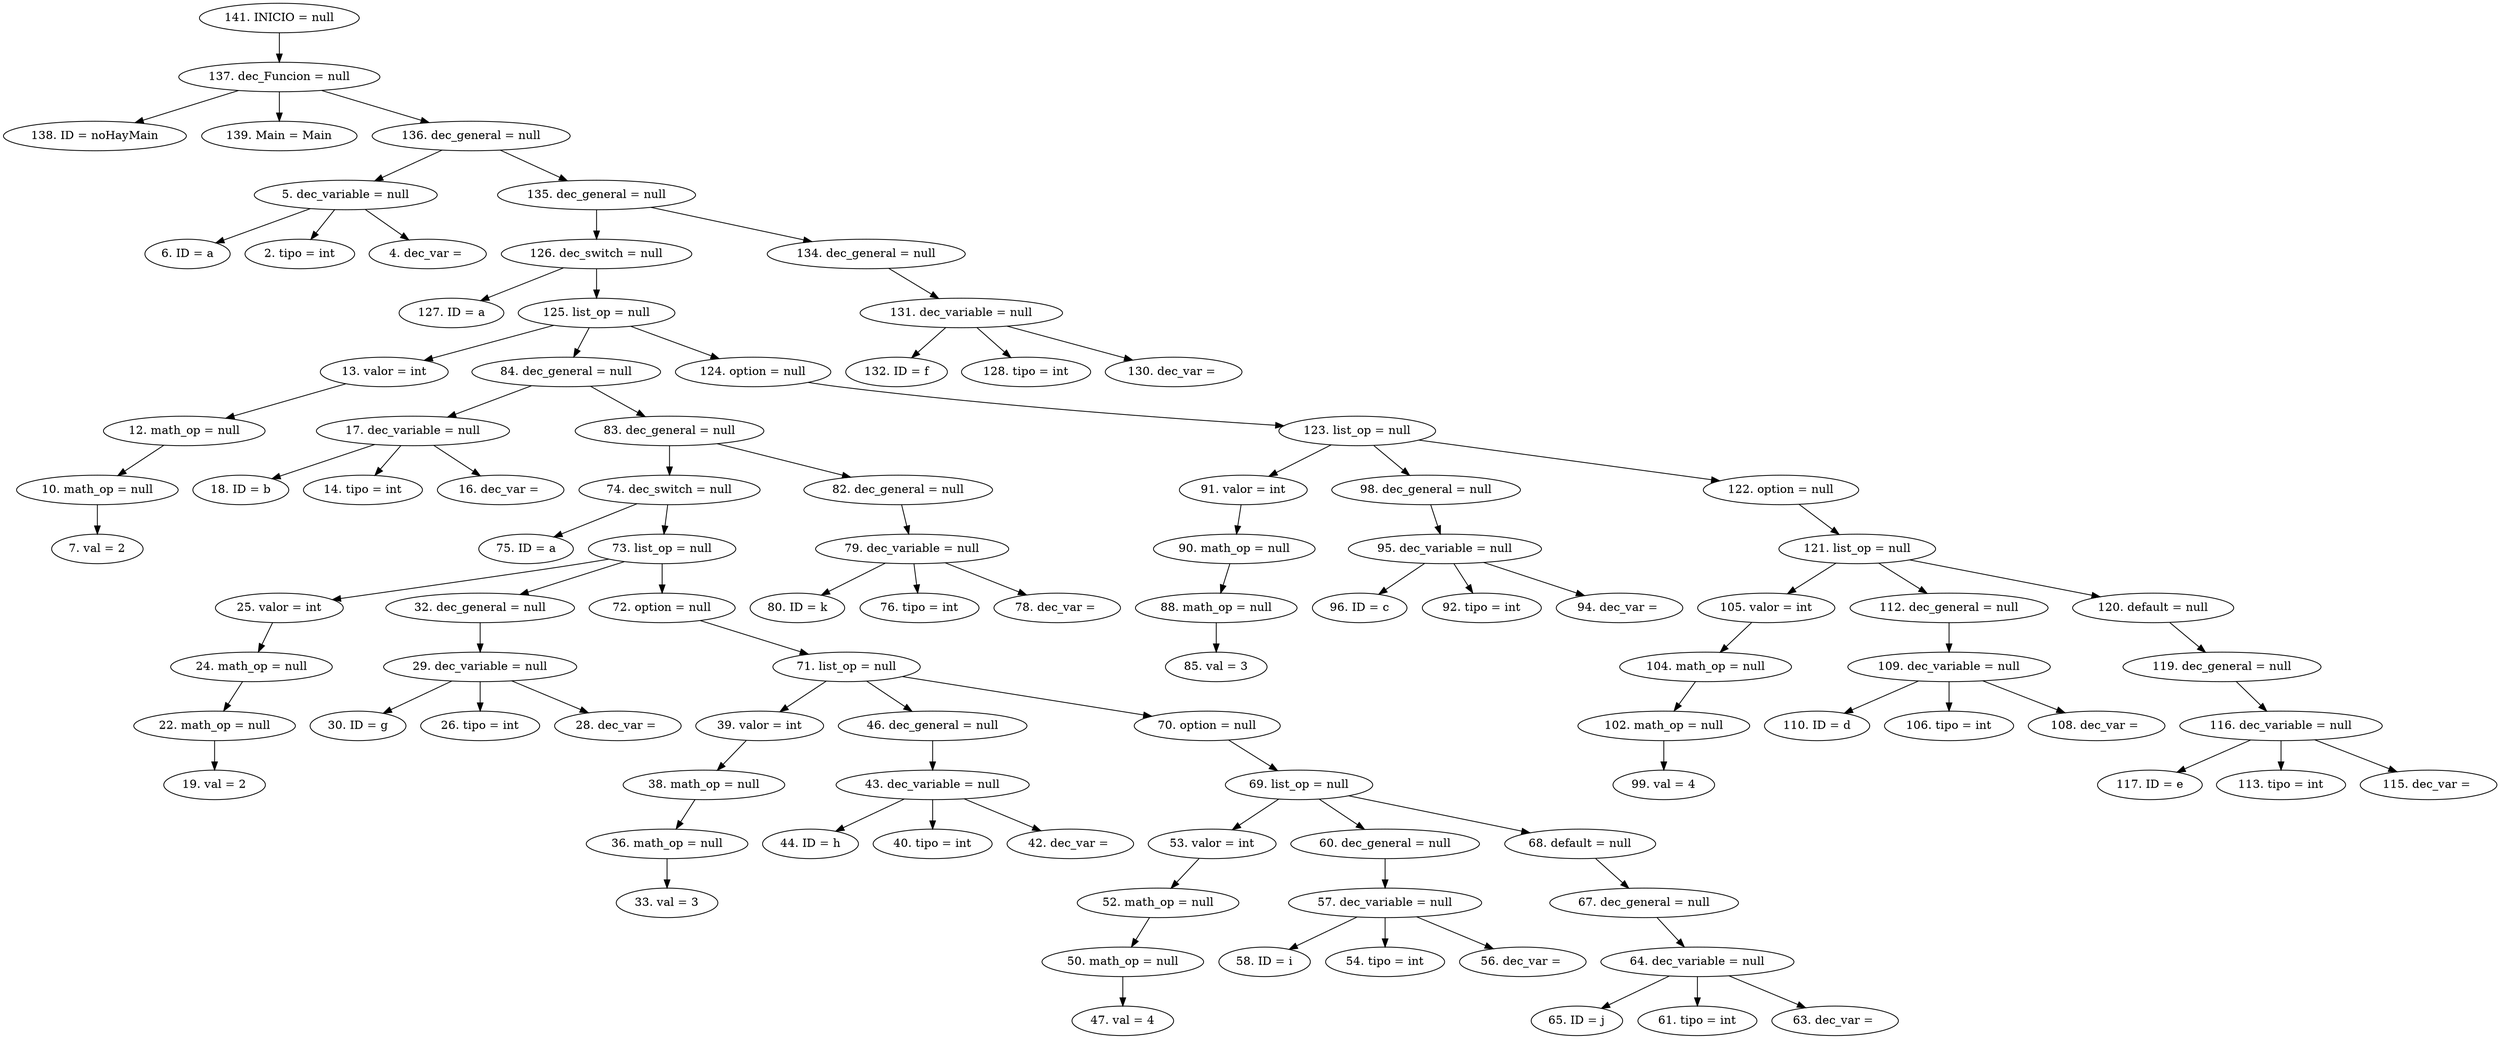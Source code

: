digraph G {
"141. INICIO = null"->"137. dec_Funcion = null"
"137. dec_Funcion = null"->"138. ID = noHayMain"
"137. dec_Funcion = null"->"139. Main = Main"
"137. dec_Funcion = null"->"136. dec_general = null"
"136. dec_general = null"->"5. dec_variable = null"
"5. dec_variable = null"->"6. ID = a"
"5. dec_variable = null"->"2. tipo = int"
"5. dec_variable = null"->"4. dec_var = "
"136. dec_general = null"->"135. dec_general = null"
"135. dec_general = null"->"126. dec_switch = null"
"126. dec_switch = null"->"127. ID = a"
"126. dec_switch = null"->"125. list_op = null"
"125. list_op = null"->"13. valor = int"
"13. valor = int"->"12. math_op = null"
"12. math_op = null"->"10. math_op = null"
"10. math_op = null"->"7. val = 2"
"125. list_op = null"->"84. dec_general = null"
"84. dec_general = null"->"17. dec_variable = null"
"17. dec_variable = null"->"18. ID = b"
"17. dec_variable = null"->"14. tipo = int"
"17. dec_variable = null"->"16. dec_var = "
"84. dec_general = null"->"83. dec_general = null"
"83. dec_general = null"->"74. dec_switch = null"
"74. dec_switch = null"->"75. ID = a"
"74. dec_switch = null"->"73. list_op = null"
"73. list_op = null"->"25. valor = int"
"25. valor = int"->"24. math_op = null"
"24. math_op = null"->"22. math_op = null"
"22. math_op = null"->"19. val = 2"
"73. list_op = null"->"32. dec_general = null"
"32. dec_general = null"->"29. dec_variable = null"
"29. dec_variable = null"->"30. ID = g"
"29. dec_variable = null"->"26. tipo = int"
"29. dec_variable = null"->"28. dec_var = "
"73. list_op = null"->"72. option = null"
"72. option = null"->"71. list_op = null"
"71. list_op = null"->"39. valor = int"
"39. valor = int"->"38. math_op = null"
"38. math_op = null"->"36. math_op = null"
"36. math_op = null"->"33. val = 3"
"71. list_op = null"->"46. dec_general = null"
"46. dec_general = null"->"43. dec_variable = null"
"43. dec_variable = null"->"44. ID = h"
"43. dec_variable = null"->"40. tipo = int"
"43. dec_variable = null"->"42. dec_var = "
"71. list_op = null"->"70. option = null"
"70. option = null"->"69. list_op = null"
"69. list_op = null"->"53. valor = int"
"53. valor = int"->"52. math_op = null"
"52. math_op = null"->"50. math_op = null"
"50. math_op = null"->"47. val = 4"
"69. list_op = null"->"60. dec_general = null"
"60. dec_general = null"->"57. dec_variable = null"
"57. dec_variable = null"->"58. ID = i"
"57. dec_variable = null"->"54. tipo = int"
"57. dec_variable = null"->"56. dec_var = "
"69. list_op = null"->"68. default = null"
"68. default = null"->"67. dec_general = null"
"67. dec_general = null"->"64. dec_variable = null"
"64. dec_variable = null"->"65. ID = j"
"64. dec_variable = null"->"61. tipo = int"
"64. dec_variable = null"->"63. dec_var = "
"83. dec_general = null"->"82. dec_general = null"
"82. dec_general = null"->"79. dec_variable = null"
"79. dec_variable = null"->"80. ID = k"
"79. dec_variable = null"->"76. tipo = int"
"79. dec_variable = null"->"78. dec_var = "
"125. list_op = null"->"124. option = null"
"124. option = null"->"123. list_op = null"
"123. list_op = null"->"91. valor = int"
"91. valor = int"->"90. math_op = null"
"90. math_op = null"->"88. math_op = null"
"88. math_op = null"->"85. val = 3"
"123. list_op = null"->"98. dec_general = null"
"98. dec_general = null"->"95. dec_variable = null"
"95. dec_variable = null"->"96. ID = c"
"95. dec_variable = null"->"92. tipo = int"
"95. dec_variable = null"->"94. dec_var = "
"123. list_op = null"->"122. option = null"
"122. option = null"->"121. list_op = null"
"121. list_op = null"->"105. valor = int"
"105. valor = int"->"104. math_op = null"
"104. math_op = null"->"102. math_op = null"
"102. math_op = null"->"99. val = 4"
"121. list_op = null"->"112. dec_general = null"
"112. dec_general = null"->"109. dec_variable = null"
"109. dec_variable = null"->"110. ID = d"
"109. dec_variable = null"->"106. tipo = int"
"109. dec_variable = null"->"108. dec_var = "
"121. list_op = null"->"120. default = null"
"120. default = null"->"119. dec_general = null"
"119. dec_general = null"->"116. dec_variable = null"
"116. dec_variable = null"->"117. ID = e"
"116. dec_variable = null"->"113. tipo = int"
"116. dec_variable = null"->"115. dec_var = "
"135. dec_general = null"->"134. dec_general = null"
"134. dec_general = null"->"131. dec_variable = null"
"131. dec_variable = null"->"132. ID = f"
"131. dec_variable = null"->"128. tipo = int"
"131. dec_variable = null"->"130. dec_var = "


}
